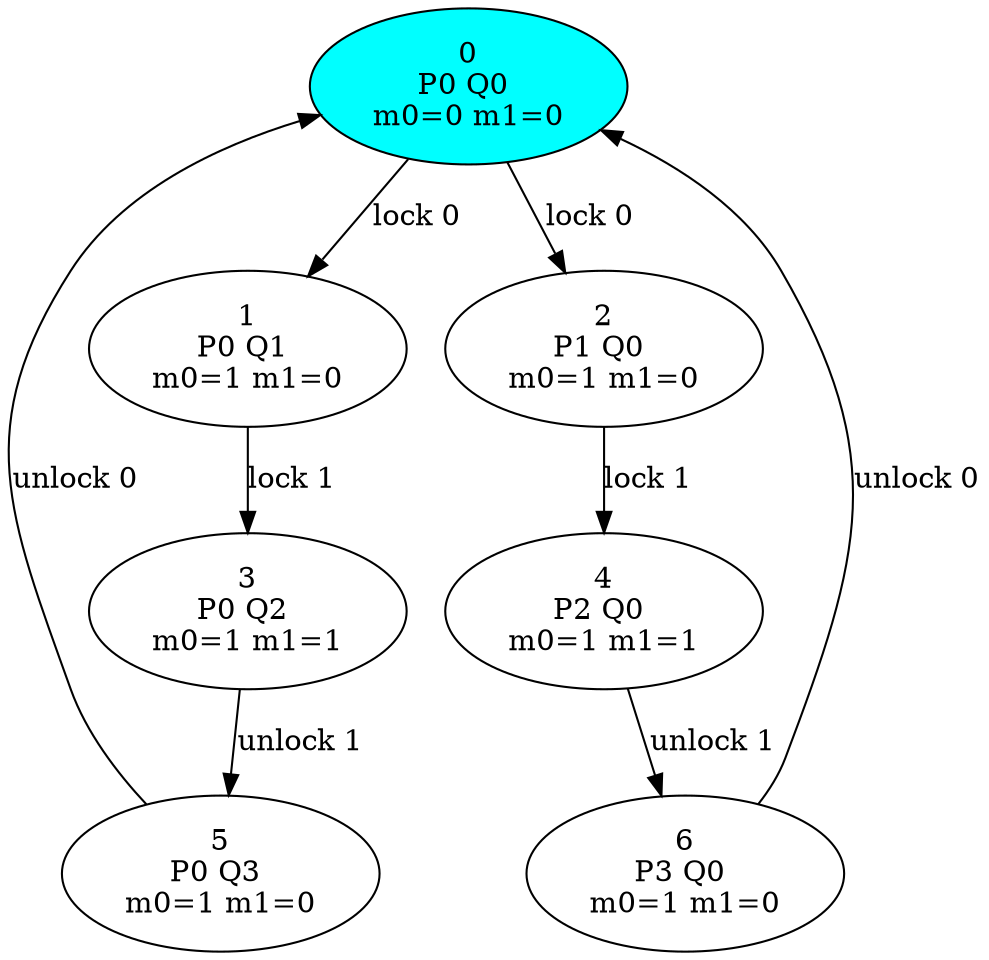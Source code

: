 digraph{
0 [label="0\nP0 Q0 \nm0=0 m1=0",style=filled,fillcolor=cyan];
1 [label="1\nP0 Q1 \nm0=1 m1=0",];
3 [label="3\nP0 Q2 \nm0=1 m1=1",];
5 [label="5\nP0 Q3 \nm0=1 m1=0",];
2 [label="2\nP1 Q0 \nm0=1 m1=0",];
4 [label="4\nP2 Q0 \nm0=1 m1=1",];
6 [label="6\nP3 Q0 \nm0=1 m1=0",];
0 -> 1 [label="lock 0"];
0 -> 2 [label="lock 0"];
1 -> 3 [label="lock 1"];
3 -> 5 [label="unlock 1"];
5 -> 0 [label="unlock 0"];
2 -> 4 [label="lock 1"];
4 -> 6 [label="unlock 1"];
6 -> 0 [label="unlock 0"];
}
